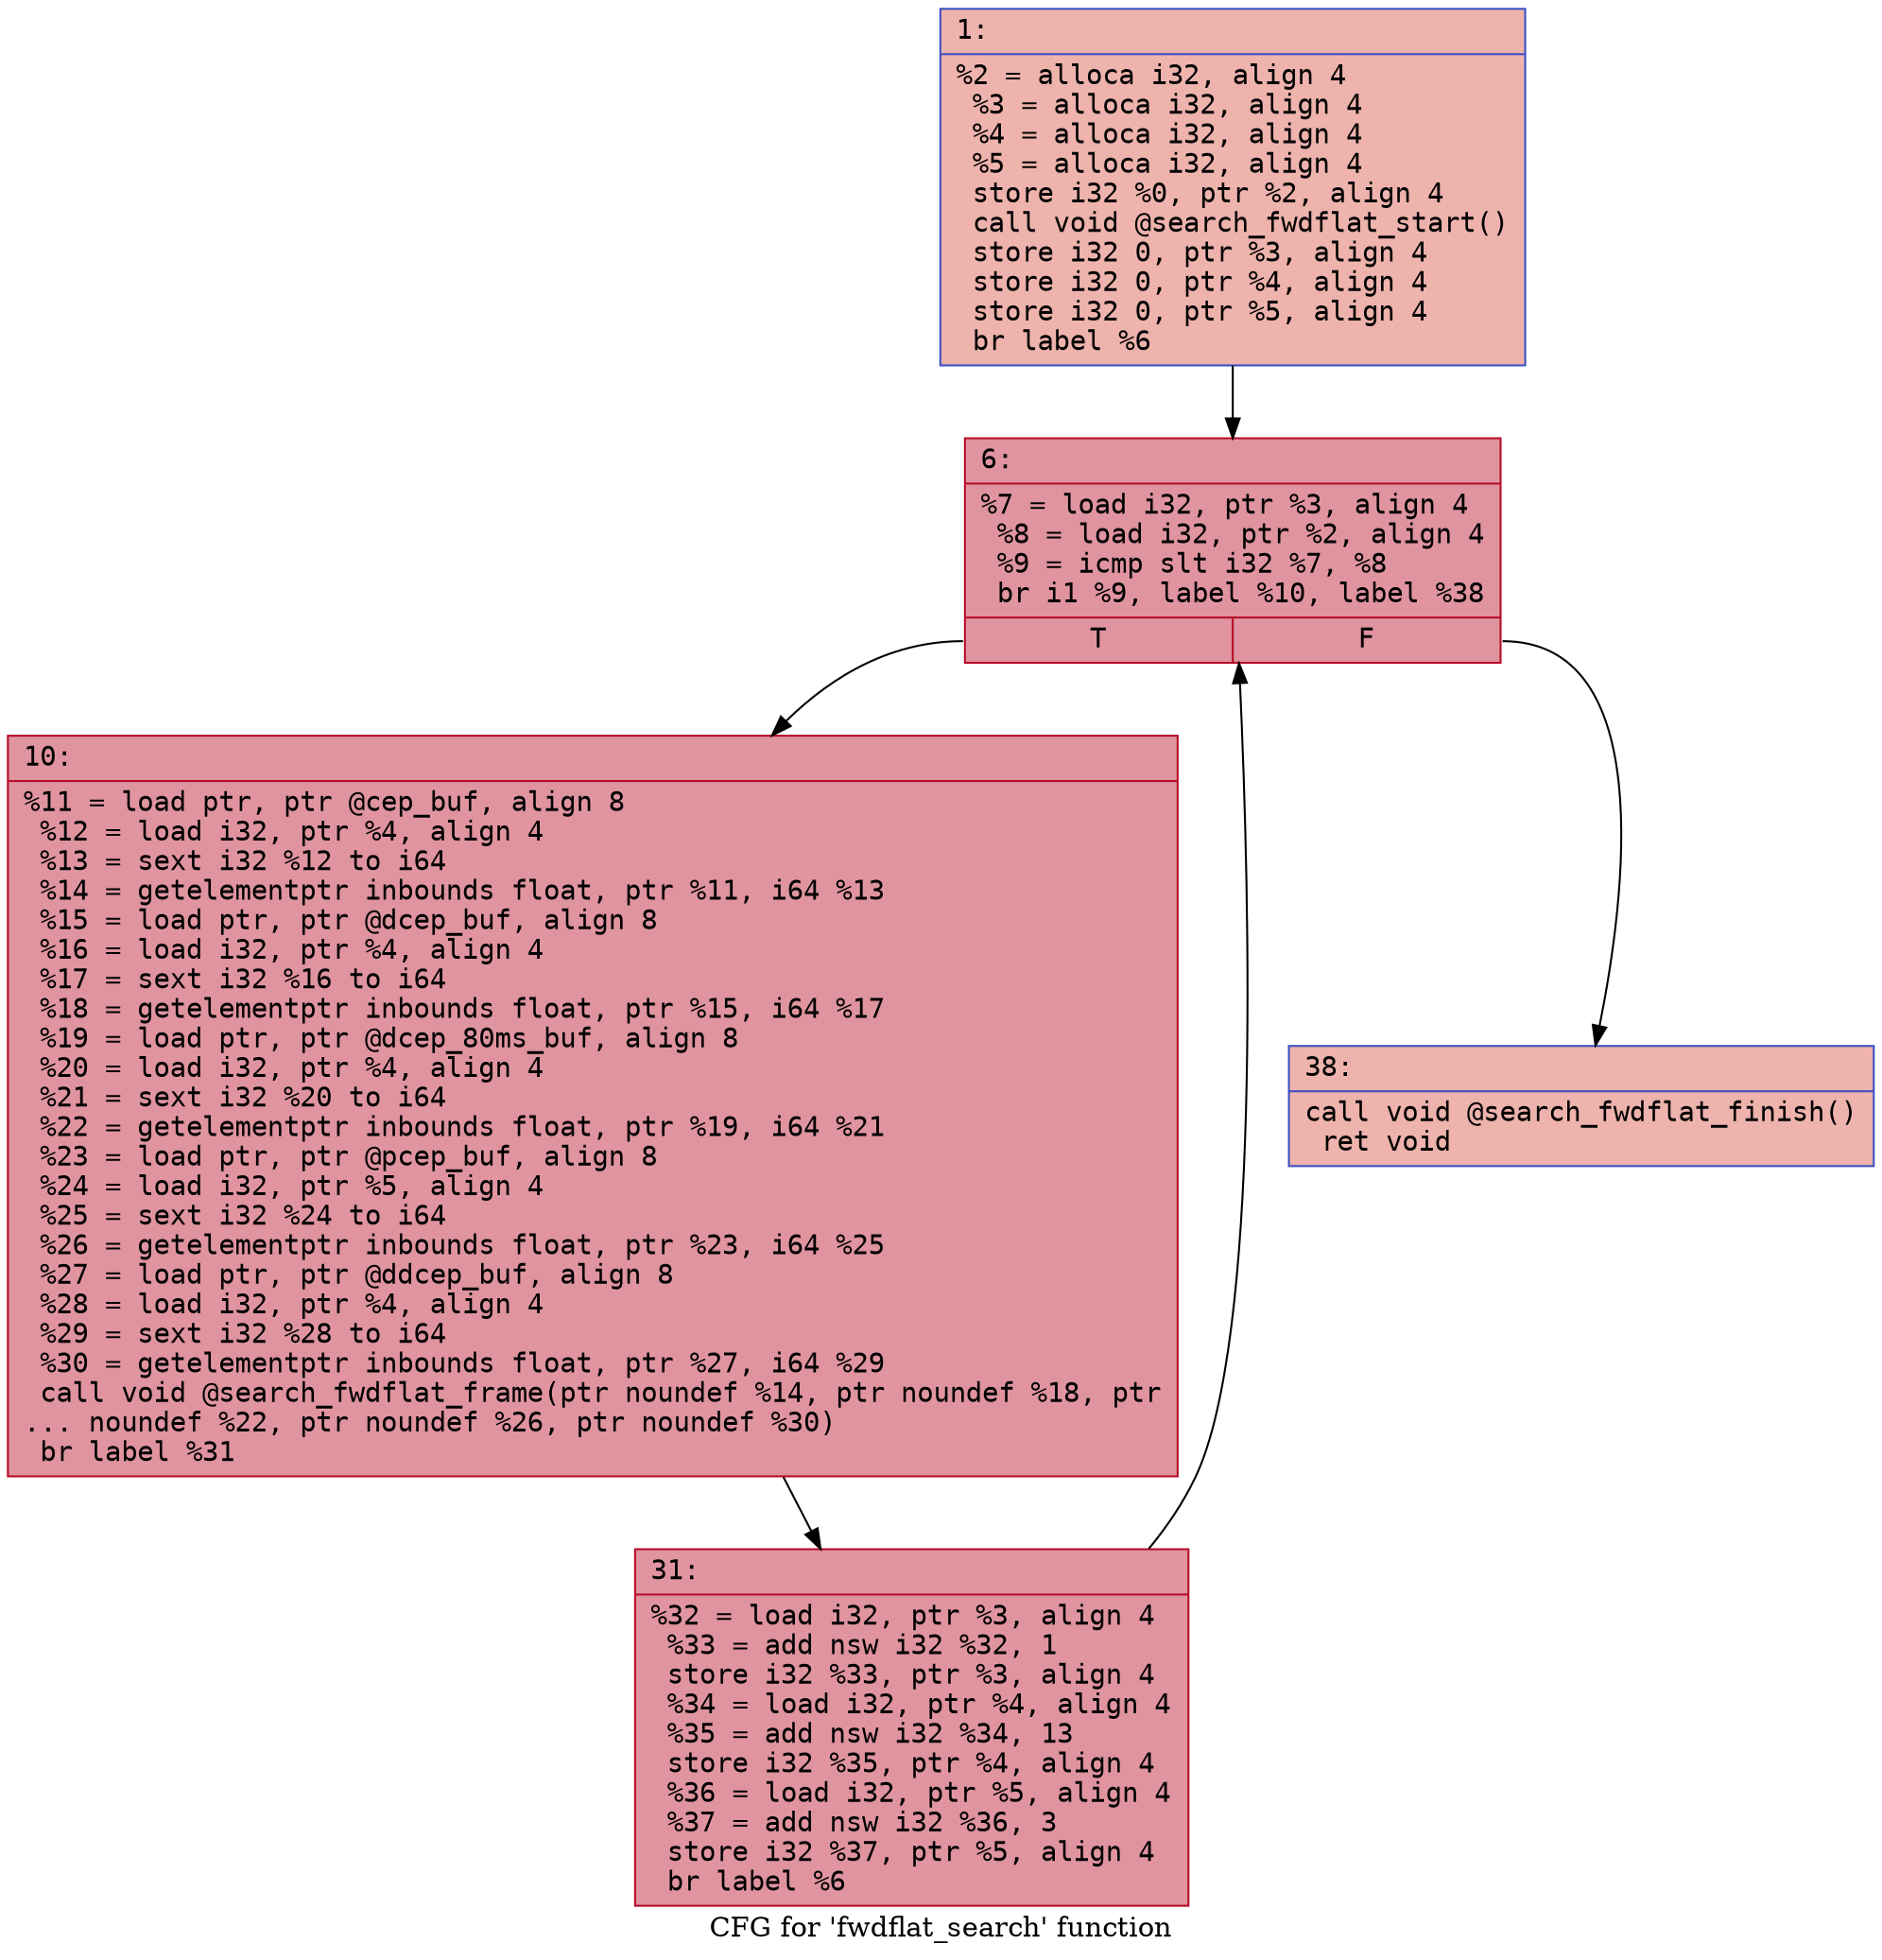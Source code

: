 digraph "CFG for 'fwdflat_search' function" {
	label="CFG for 'fwdflat_search' function";

	Node0x6000008ac0f0 [shape=record,color="#3d50c3ff", style=filled, fillcolor="#d6524470" fontname="Courier",label="{1:\l|  %2 = alloca i32, align 4\l  %3 = alloca i32, align 4\l  %4 = alloca i32, align 4\l  %5 = alloca i32, align 4\l  store i32 %0, ptr %2, align 4\l  call void @search_fwdflat_start()\l  store i32 0, ptr %3, align 4\l  store i32 0, ptr %4, align 4\l  store i32 0, ptr %5, align 4\l  br label %6\l}"];
	Node0x6000008ac0f0 -> Node0x6000008ac140[tooltip="1 -> 6\nProbability 100.00%" ];
	Node0x6000008ac140 [shape=record,color="#b70d28ff", style=filled, fillcolor="#b70d2870" fontname="Courier",label="{6:\l|  %7 = load i32, ptr %3, align 4\l  %8 = load i32, ptr %2, align 4\l  %9 = icmp slt i32 %7, %8\l  br i1 %9, label %10, label %38\l|{<s0>T|<s1>F}}"];
	Node0x6000008ac140:s0 -> Node0x6000008ac190[tooltip="6 -> 10\nProbability 96.88%" ];
	Node0x6000008ac140:s1 -> Node0x6000008ac230[tooltip="6 -> 38\nProbability 3.12%" ];
	Node0x6000008ac190 [shape=record,color="#b70d28ff", style=filled, fillcolor="#b70d2870" fontname="Courier",label="{10:\l|  %11 = load ptr, ptr @cep_buf, align 8\l  %12 = load i32, ptr %4, align 4\l  %13 = sext i32 %12 to i64\l  %14 = getelementptr inbounds float, ptr %11, i64 %13\l  %15 = load ptr, ptr @dcep_buf, align 8\l  %16 = load i32, ptr %4, align 4\l  %17 = sext i32 %16 to i64\l  %18 = getelementptr inbounds float, ptr %15, i64 %17\l  %19 = load ptr, ptr @dcep_80ms_buf, align 8\l  %20 = load i32, ptr %4, align 4\l  %21 = sext i32 %20 to i64\l  %22 = getelementptr inbounds float, ptr %19, i64 %21\l  %23 = load ptr, ptr @pcep_buf, align 8\l  %24 = load i32, ptr %5, align 4\l  %25 = sext i32 %24 to i64\l  %26 = getelementptr inbounds float, ptr %23, i64 %25\l  %27 = load ptr, ptr @ddcep_buf, align 8\l  %28 = load i32, ptr %4, align 4\l  %29 = sext i32 %28 to i64\l  %30 = getelementptr inbounds float, ptr %27, i64 %29\l  call void @search_fwdflat_frame(ptr noundef %14, ptr noundef %18, ptr\l... noundef %22, ptr noundef %26, ptr noundef %30)\l  br label %31\l}"];
	Node0x6000008ac190 -> Node0x6000008ac1e0[tooltip="10 -> 31\nProbability 100.00%" ];
	Node0x6000008ac1e0 [shape=record,color="#b70d28ff", style=filled, fillcolor="#b70d2870" fontname="Courier",label="{31:\l|  %32 = load i32, ptr %3, align 4\l  %33 = add nsw i32 %32, 1\l  store i32 %33, ptr %3, align 4\l  %34 = load i32, ptr %4, align 4\l  %35 = add nsw i32 %34, 13\l  store i32 %35, ptr %4, align 4\l  %36 = load i32, ptr %5, align 4\l  %37 = add nsw i32 %36, 3\l  store i32 %37, ptr %5, align 4\l  br label %6\l}"];
	Node0x6000008ac1e0 -> Node0x6000008ac140[tooltip="31 -> 6\nProbability 100.00%" ];
	Node0x6000008ac230 [shape=record,color="#3d50c3ff", style=filled, fillcolor="#d6524470" fontname="Courier",label="{38:\l|  call void @search_fwdflat_finish()\l  ret void\l}"];
}
